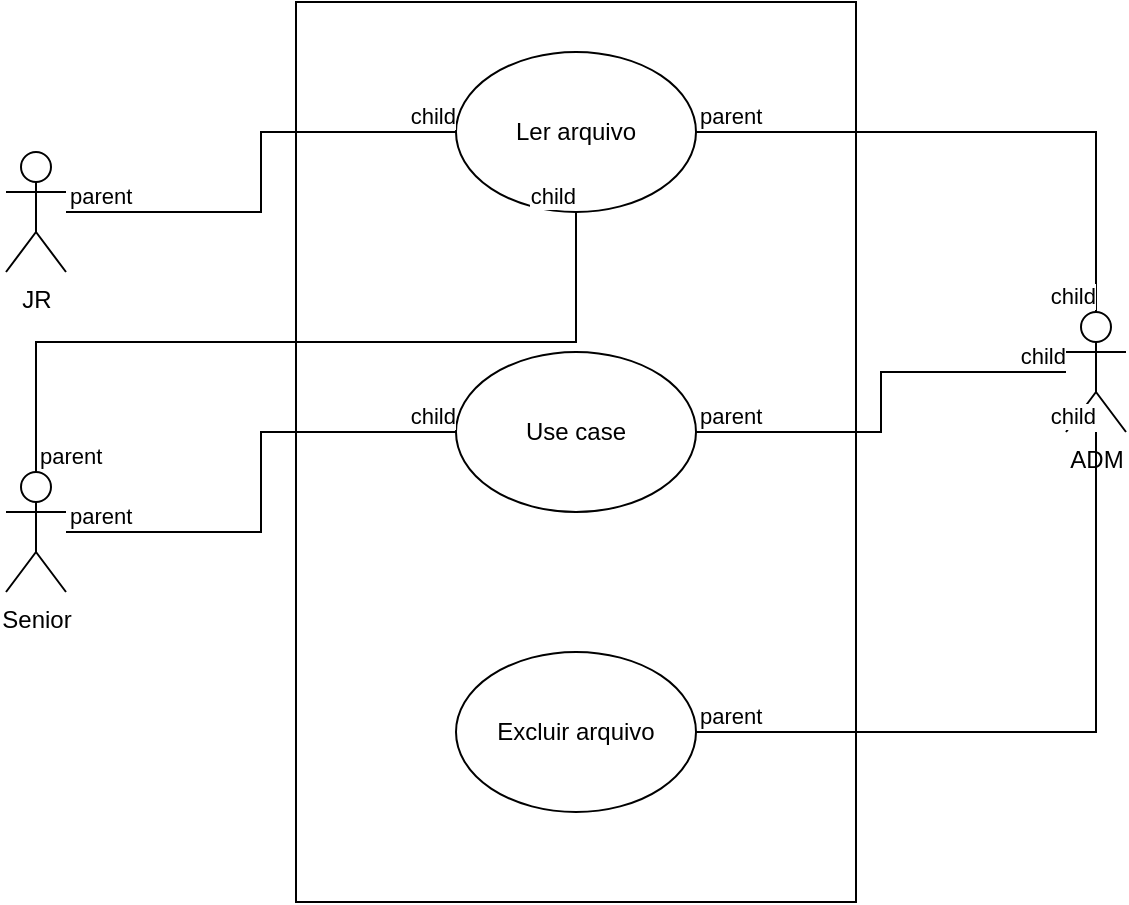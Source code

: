 <mxfile version="24.6.3" type="github">
  <diagram name="Página-1" id="99WS2f7V4BHbIQC2Qiq5">
    <mxGraphModel dx="1114" dy="600" grid="1" gridSize="10" guides="1" tooltips="1" connect="1" arrows="1" fold="1" page="1" pageScale="1" pageWidth="827" pageHeight="1169" math="0" shadow="0">
      <root>
        <mxCell id="0" />
        <mxCell id="1" parent="0" />
        <mxCell id="JDXZq0Dr5r2-62NMHp8O-2" value="" style="rounded=0;whiteSpace=wrap;html=1;rotation=-90;" vertex="1" parent="1">
          <mxGeometry x="200" y="160" width="450" height="280" as="geometry" />
        </mxCell>
        <mxCell id="JDXZq0Dr5r2-62NMHp8O-3" value="JR" style="shape=umlActor;verticalLabelPosition=bottom;verticalAlign=top;html=1;outlineConnect=0;" vertex="1" parent="1">
          <mxGeometry x="140" y="150" width="30" height="60" as="geometry" />
        </mxCell>
        <mxCell id="JDXZq0Dr5r2-62NMHp8O-4" value="Senior" style="shape=umlActor;verticalLabelPosition=bottom;verticalAlign=top;html=1;outlineConnect=0;" vertex="1" parent="1">
          <mxGeometry x="140" y="310" width="30" height="60" as="geometry" />
        </mxCell>
        <mxCell id="JDXZq0Dr5r2-62NMHp8O-5" value="Ler arquivo" style="ellipse;whiteSpace=wrap;html=1;" vertex="1" parent="1">
          <mxGeometry x="365" y="100" width="120" height="80" as="geometry" />
        </mxCell>
        <mxCell id="JDXZq0Dr5r2-62NMHp8O-6" value="Use case" style="ellipse;whiteSpace=wrap;html=1;" vertex="1" parent="1">
          <mxGeometry x="365" y="250" width="120" height="80" as="geometry" />
        </mxCell>
        <mxCell id="JDXZq0Dr5r2-62NMHp8O-7" value="Excluir arquivo" style="ellipse;whiteSpace=wrap;html=1;" vertex="1" parent="1">
          <mxGeometry x="365" y="400" width="120" height="80" as="geometry" />
        </mxCell>
        <mxCell id="JDXZq0Dr5r2-62NMHp8O-8" value="ADM" style="shape=umlActor;verticalLabelPosition=bottom;verticalAlign=top;html=1;outlineConnect=0;" vertex="1" parent="1">
          <mxGeometry x="670" y="230" width="30" height="60" as="geometry" />
        </mxCell>
        <mxCell id="JDXZq0Dr5r2-62NMHp8O-12" value="" style="endArrow=none;html=1;edgeStyle=orthogonalEdgeStyle;rounded=0;strokeColor=default;shadow=0;" edge="1" parent="1" source="JDXZq0Dr5r2-62NMHp8O-3" target="JDXZq0Dr5r2-62NMHp8O-5">
          <mxGeometry relative="1" as="geometry">
            <mxPoint x="200" y="180" as="sourcePoint" />
            <mxPoint x="360" y="180" as="targetPoint" />
          </mxGeometry>
        </mxCell>
        <mxCell id="JDXZq0Dr5r2-62NMHp8O-13" value="parent" style="edgeLabel;resizable=0;html=1;align=left;verticalAlign=bottom;" connectable="0" vertex="1" parent="JDXZq0Dr5r2-62NMHp8O-12">
          <mxGeometry x="-1" relative="1" as="geometry" />
        </mxCell>
        <mxCell id="JDXZq0Dr5r2-62NMHp8O-14" value="child" style="edgeLabel;resizable=0;html=1;align=right;verticalAlign=bottom;" connectable="0" vertex="1" parent="JDXZq0Dr5r2-62NMHp8O-12">
          <mxGeometry x="1" relative="1" as="geometry" />
        </mxCell>
        <mxCell id="JDXZq0Dr5r2-62NMHp8O-15" value="" style="endArrow=none;edgeStyle=orthogonalEdgeStyle;rounded=0;html=1;fontColor=default;labelBackgroundColor=default;" edge="1" parent="1" source="JDXZq0Dr5r2-62NMHp8O-5" target="JDXZq0Dr5r2-62NMHp8O-8">
          <mxGeometry relative="1" as="geometry">
            <mxPoint x="490" y="140" as="sourcePoint" />
            <mxPoint x="685" y="210" as="targetPoint" />
          </mxGeometry>
        </mxCell>
        <mxCell id="JDXZq0Dr5r2-62NMHp8O-16" value="parent" style="edgeLabel;resizable=0;html=1;align=left;verticalAlign=bottom;" connectable="0" vertex="1" parent="JDXZq0Dr5r2-62NMHp8O-15">
          <mxGeometry x="-1" relative="1" as="geometry" />
        </mxCell>
        <mxCell id="JDXZq0Dr5r2-62NMHp8O-17" value="child" style="edgeLabel;resizable=0;html=1;align=right;verticalAlign=bottom;" connectable="0" vertex="1" parent="JDXZq0Dr5r2-62NMHp8O-15">
          <mxGeometry x="1" relative="1" as="geometry" />
        </mxCell>
        <mxCell id="JDXZq0Dr5r2-62NMHp8O-18" value="" style="endArrow=none;html=1;edgeStyle=orthogonalEdgeStyle;rounded=0;exitX=0.5;exitY=0;exitDx=0;exitDy=0;exitPerimeter=0;" edge="1" parent="1" source="JDXZq0Dr5r2-62NMHp8O-4" target="JDXZq0Dr5r2-62NMHp8O-5">
          <mxGeometry relative="1" as="geometry">
            <mxPoint x="200" y="300" as="sourcePoint" />
            <mxPoint x="354.96" y="180" as="targetPoint" />
          </mxGeometry>
        </mxCell>
        <mxCell id="JDXZq0Dr5r2-62NMHp8O-19" value="parent" style="edgeLabel;resizable=0;html=1;align=left;verticalAlign=bottom;" connectable="0" vertex="1" parent="JDXZq0Dr5r2-62NMHp8O-18">
          <mxGeometry x="-1" relative="1" as="geometry" />
        </mxCell>
        <mxCell id="JDXZq0Dr5r2-62NMHp8O-20" value="child" style="edgeLabel;resizable=0;html=1;align=right;verticalAlign=bottom;" connectable="0" vertex="1" parent="JDXZq0Dr5r2-62NMHp8O-18">
          <mxGeometry x="1" relative="1" as="geometry" />
        </mxCell>
        <mxCell id="JDXZq0Dr5r2-62NMHp8O-21" value="" style="endArrow=none;html=1;edgeStyle=orthogonalEdgeStyle;rounded=0;" edge="1" parent="1" source="JDXZq0Dr5r2-62NMHp8O-4" target="JDXZq0Dr5r2-62NMHp8O-6">
          <mxGeometry relative="1" as="geometry">
            <mxPoint x="330" y="310" as="sourcePoint" />
            <mxPoint x="490" y="310" as="targetPoint" />
          </mxGeometry>
        </mxCell>
        <mxCell id="JDXZq0Dr5r2-62NMHp8O-22" value="parent" style="edgeLabel;resizable=0;html=1;align=left;verticalAlign=bottom;" connectable="0" vertex="1" parent="JDXZq0Dr5r2-62NMHp8O-21">
          <mxGeometry x="-1" relative="1" as="geometry" />
        </mxCell>
        <mxCell id="JDXZq0Dr5r2-62NMHp8O-23" value="child" style="edgeLabel;resizable=0;html=1;align=right;verticalAlign=bottom;" connectable="0" vertex="1" parent="JDXZq0Dr5r2-62NMHp8O-21">
          <mxGeometry x="1" relative="1" as="geometry" />
        </mxCell>
        <mxCell id="JDXZq0Dr5r2-62NMHp8O-24" value="" style="endArrow=none;html=1;edgeStyle=orthogonalEdgeStyle;rounded=0;" edge="1" parent="1" source="JDXZq0Dr5r2-62NMHp8O-6" target="JDXZq0Dr5r2-62NMHp8O-8">
          <mxGeometry relative="1" as="geometry">
            <mxPoint x="330" y="310" as="sourcePoint" />
            <mxPoint x="490" y="310" as="targetPoint" />
          </mxGeometry>
        </mxCell>
        <mxCell id="JDXZq0Dr5r2-62NMHp8O-25" value="parent" style="edgeLabel;resizable=0;html=1;align=left;verticalAlign=bottom;" connectable="0" vertex="1" parent="JDXZq0Dr5r2-62NMHp8O-24">
          <mxGeometry x="-1" relative="1" as="geometry" />
        </mxCell>
        <mxCell id="JDXZq0Dr5r2-62NMHp8O-26" value="child" style="edgeLabel;resizable=0;html=1;align=right;verticalAlign=bottom;" connectable="0" vertex="1" parent="JDXZq0Dr5r2-62NMHp8O-24">
          <mxGeometry x="1" relative="1" as="geometry" />
        </mxCell>
        <mxCell id="JDXZq0Dr5r2-62NMHp8O-27" value="" style="endArrow=none;html=1;edgeStyle=orthogonalEdgeStyle;rounded=0;" edge="1" parent="1" source="JDXZq0Dr5r2-62NMHp8O-7" target="JDXZq0Dr5r2-62NMHp8O-8">
          <mxGeometry relative="1" as="geometry">
            <mxPoint x="330" y="310" as="sourcePoint" />
            <mxPoint x="490" y="310" as="targetPoint" />
          </mxGeometry>
        </mxCell>
        <mxCell id="JDXZq0Dr5r2-62NMHp8O-28" value="parent" style="edgeLabel;resizable=0;html=1;align=left;verticalAlign=bottom;" connectable="0" vertex="1" parent="JDXZq0Dr5r2-62NMHp8O-27">
          <mxGeometry x="-1" relative="1" as="geometry" />
        </mxCell>
        <mxCell id="JDXZq0Dr5r2-62NMHp8O-29" value="child" style="edgeLabel;resizable=0;html=1;align=right;verticalAlign=bottom;" connectable="0" vertex="1" parent="JDXZq0Dr5r2-62NMHp8O-27">
          <mxGeometry x="1" relative="1" as="geometry" />
        </mxCell>
      </root>
    </mxGraphModel>
  </diagram>
</mxfile>
